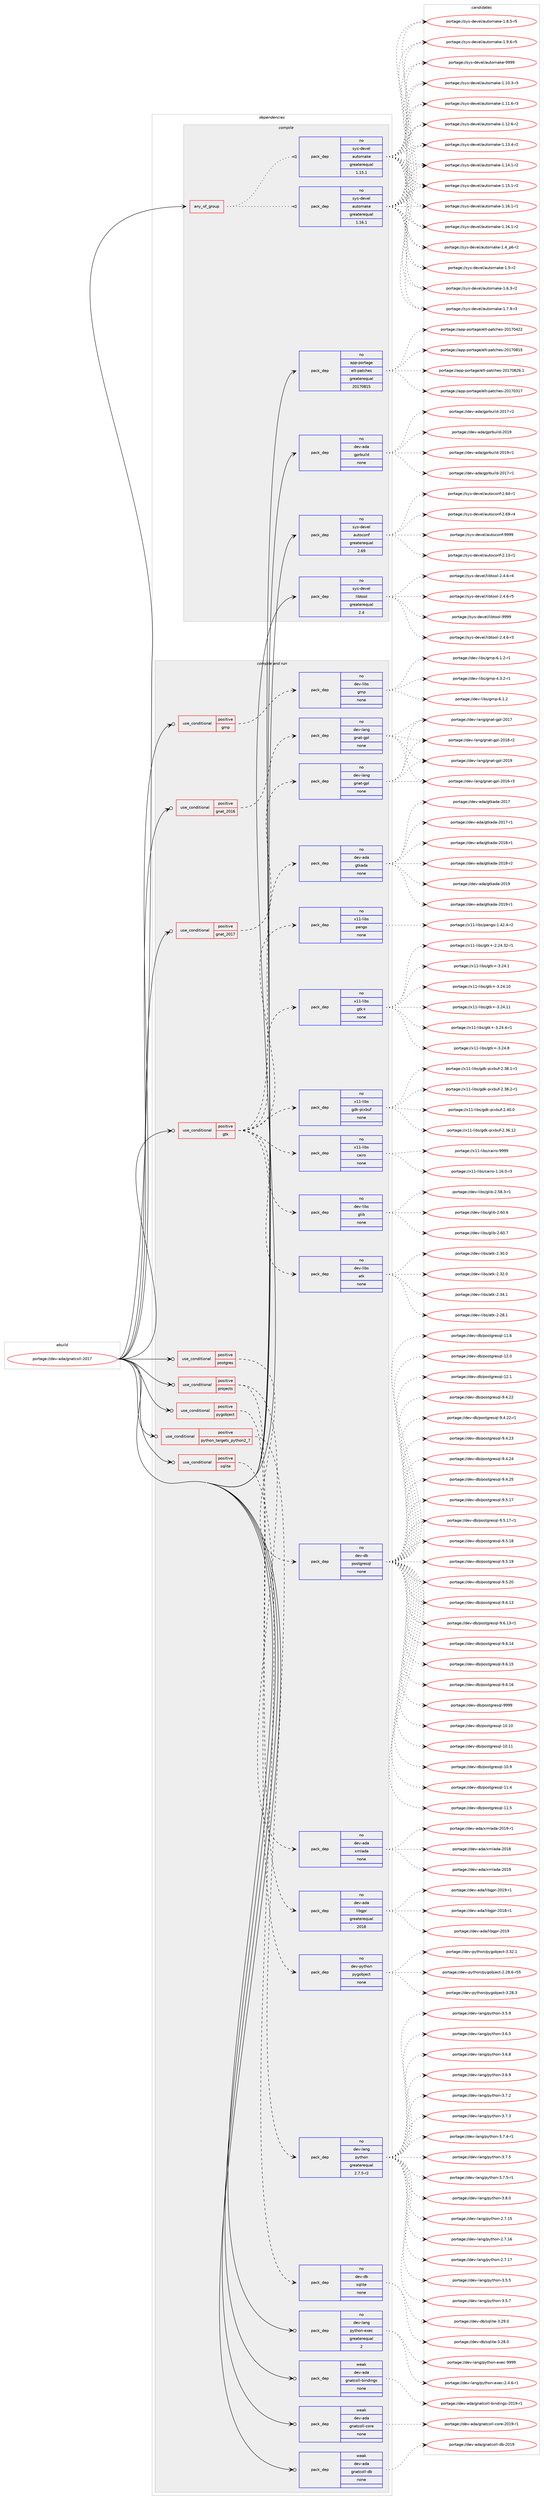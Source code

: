 digraph prolog {

# *************
# Graph options
# *************

newrank=true;
concentrate=true;
compound=true;
graph [rankdir=LR,fontname=Helvetica,fontsize=10,ranksep=1.5];#, ranksep=2.5, nodesep=0.2];
edge  [arrowhead=vee];
node  [fontname=Helvetica,fontsize=10];

# **********
# The ebuild
# **********

subgraph cluster_leftcol {
color=gray;
label=<<i>ebuild</i>>;
id [label="portage://dev-ada/gnatcoll-2017", color=red, width=4, href="../dev-ada/gnatcoll-2017.svg"];
}

# ****************
# The dependencies
# ****************

subgraph cluster_midcol {
color=gray;
label=<<i>dependencies</i>>;
subgraph cluster_compile {
fillcolor="#eeeeee";
style=filled;
label=<<i>compile</i>>;
subgraph any1087 {
dependency51846 [label=<<TABLE BORDER="0" CELLBORDER="1" CELLSPACING="0" CELLPADDING="4"><TR><TD CELLPADDING="10">any_of_group</TD></TR></TABLE>>, shape=none, color=red];subgraph pack38985 {
dependency51847 [label=<<TABLE BORDER="0" CELLBORDER="1" CELLSPACING="0" CELLPADDING="4" WIDTH="220"><TR><TD ROWSPAN="6" CELLPADDING="30">pack_dep</TD></TR><TR><TD WIDTH="110">no</TD></TR><TR><TD>sys-devel</TD></TR><TR><TD>automake</TD></TR><TR><TD>greaterequal</TD></TR><TR><TD>1.16.1</TD></TR></TABLE>>, shape=none, color=blue];
}
dependency51846:e -> dependency51847:w [weight=20,style="dotted",arrowhead="oinv"];
subgraph pack38986 {
dependency51848 [label=<<TABLE BORDER="0" CELLBORDER="1" CELLSPACING="0" CELLPADDING="4" WIDTH="220"><TR><TD ROWSPAN="6" CELLPADDING="30">pack_dep</TD></TR><TR><TD WIDTH="110">no</TD></TR><TR><TD>sys-devel</TD></TR><TR><TD>automake</TD></TR><TR><TD>greaterequal</TD></TR><TR><TD>1.15.1</TD></TR></TABLE>>, shape=none, color=blue];
}
dependency51846:e -> dependency51848:w [weight=20,style="dotted",arrowhead="oinv"];
}
id:e -> dependency51846:w [weight=20,style="solid",arrowhead="vee"];
subgraph pack38987 {
dependency51849 [label=<<TABLE BORDER="0" CELLBORDER="1" CELLSPACING="0" CELLPADDING="4" WIDTH="220"><TR><TD ROWSPAN="6" CELLPADDING="30">pack_dep</TD></TR><TR><TD WIDTH="110">no</TD></TR><TR><TD>app-portage</TD></TR><TR><TD>elt-patches</TD></TR><TR><TD>greaterequal</TD></TR><TR><TD>20170815</TD></TR></TABLE>>, shape=none, color=blue];
}
id:e -> dependency51849:w [weight=20,style="solid",arrowhead="vee"];
subgraph pack38988 {
dependency51850 [label=<<TABLE BORDER="0" CELLBORDER="1" CELLSPACING="0" CELLPADDING="4" WIDTH="220"><TR><TD ROWSPAN="6" CELLPADDING="30">pack_dep</TD></TR><TR><TD WIDTH="110">no</TD></TR><TR><TD>dev-ada</TD></TR><TR><TD>gprbuild</TD></TR><TR><TD>none</TD></TR><TR><TD></TD></TR></TABLE>>, shape=none, color=blue];
}
id:e -> dependency51850:w [weight=20,style="solid",arrowhead="vee"];
subgraph pack38989 {
dependency51851 [label=<<TABLE BORDER="0" CELLBORDER="1" CELLSPACING="0" CELLPADDING="4" WIDTH="220"><TR><TD ROWSPAN="6" CELLPADDING="30">pack_dep</TD></TR><TR><TD WIDTH="110">no</TD></TR><TR><TD>sys-devel</TD></TR><TR><TD>autoconf</TD></TR><TR><TD>greaterequal</TD></TR><TR><TD>2.69</TD></TR></TABLE>>, shape=none, color=blue];
}
id:e -> dependency51851:w [weight=20,style="solid",arrowhead="vee"];
subgraph pack38990 {
dependency51852 [label=<<TABLE BORDER="0" CELLBORDER="1" CELLSPACING="0" CELLPADDING="4" WIDTH="220"><TR><TD ROWSPAN="6" CELLPADDING="30">pack_dep</TD></TR><TR><TD WIDTH="110">no</TD></TR><TR><TD>sys-devel</TD></TR><TR><TD>libtool</TD></TR><TR><TD>greaterequal</TD></TR><TR><TD>2.4</TD></TR></TABLE>>, shape=none, color=blue];
}
id:e -> dependency51852:w [weight=20,style="solid",arrowhead="vee"];
}
subgraph cluster_compileandrun {
fillcolor="#eeeeee";
style=filled;
label=<<i>compile and run</i>>;
subgraph cond11744 {
dependency51853 [label=<<TABLE BORDER="0" CELLBORDER="1" CELLSPACING="0" CELLPADDING="4"><TR><TD ROWSPAN="3" CELLPADDING="10">use_conditional</TD></TR><TR><TD>positive</TD></TR><TR><TD>gmp</TD></TR></TABLE>>, shape=none, color=red];
subgraph pack38991 {
dependency51854 [label=<<TABLE BORDER="0" CELLBORDER="1" CELLSPACING="0" CELLPADDING="4" WIDTH="220"><TR><TD ROWSPAN="6" CELLPADDING="30">pack_dep</TD></TR><TR><TD WIDTH="110">no</TD></TR><TR><TD>dev-libs</TD></TR><TR><TD>gmp</TD></TR><TR><TD>none</TD></TR><TR><TD></TD></TR></TABLE>>, shape=none, color=blue];
}
dependency51853:e -> dependency51854:w [weight=20,style="dashed",arrowhead="vee"];
}
id:e -> dependency51853:w [weight=20,style="solid",arrowhead="odotvee"];
subgraph cond11745 {
dependency51855 [label=<<TABLE BORDER="0" CELLBORDER="1" CELLSPACING="0" CELLPADDING="4"><TR><TD ROWSPAN="3" CELLPADDING="10">use_conditional</TD></TR><TR><TD>positive</TD></TR><TR><TD>gnat_2016</TD></TR></TABLE>>, shape=none, color=red];
subgraph pack38992 {
dependency51856 [label=<<TABLE BORDER="0" CELLBORDER="1" CELLSPACING="0" CELLPADDING="4" WIDTH="220"><TR><TD ROWSPAN="6" CELLPADDING="30">pack_dep</TD></TR><TR><TD WIDTH="110">no</TD></TR><TR><TD>dev-lang</TD></TR><TR><TD>gnat-gpl</TD></TR><TR><TD>none</TD></TR><TR><TD></TD></TR></TABLE>>, shape=none, color=blue];
}
dependency51855:e -> dependency51856:w [weight=20,style="dashed",arrowhead="vee"];
}
id:e -> dependency51855:w [weight=20,style="solid",arrowhead="odotvee"];
subgraph cond11746 {
dependency51857 [label=<<TABLE BORDER="0" CELLBORDER="1" CELLSPACING="0" CELLPADDING="4"><TR><TD ROWSPAN="3" CELLPADDING="10">use_conditional</TD></TR><TR><TD>positive</TD></TR><TR><TD>gnat_2017</TD></TR></TABLE>>, shape=none, color=red];
subgraph pack38993 {
dependency51858 [label=<<TABLE BORDER="0" CELLBORDER="1" CELLSPACING="0" CELLPADDING="4" WIDTH="220"><TR><TD ROWSPAN="6" CELLPADDING="30">pack_dep</TD></TR><TR><TD WIDTH="110">no</TD></TR><TR><TD>dev-lang</TD></TR><TR><TD>gnat-gpl</TD></TR><TR><TD>none</TD></TR><TR><TD></TD></TR></TABLE>>, shape=none, color=blue];
}
dependency51857:e -> dependency51858:w [weight=20,style="dashed",arrowhead="vee"];
}
id:e -> dependency51857:w [weight=20,style="solid",arrowhead="odotvee"];
subgraph cond11747 {
dependency51859 [label=<<TABLE BORDER="0" CELLBORDER="1" CELLSPACING="0" CELLPADDING="4"><TR><TD ROWSPAN="3" CELLPADDING="10">use_conditional</TD></TR><TR><TD>positive</TD></TR><TR><TD>gtk</TD></TR></TABLE>>, shape=none, color=red];
subgraph pack38994 {
dependency51860 [label=<<TABLE BORDER="0" CELLBORDER="1" CELLSPACING="0" CELLPADDING="4" WIDTH="220"><TR><TD ROWSPAN="6" CELLPADDING="30">pack_dep</TD></TR><TR><TD WIDTH="110">no</TD></TR><TR><TD>dev-ada</TD></TR><TR><TD>gtkada</TD></TR><TR><TD>none</TD></TR><TR><TD></TD></TR></TABLE>>, shape=none, color=blue];
}
dependency51859:e -> dependency51860:w [weight=20,style="dashed",arrowhead="vee"];
subgraph pack38995 {
dependency51861 [label=<<TABLE BORDER="0" CELLBORDER="1" CELLSPACING="0" CELLPADDING="4" WIDTH="220"><TR><TD ROWSPAN="6" CELLPADDING="30">pack_dep</TD></TR><TR><TD WIDTH="110">no</TD></TR><TR><TD>dev-libs</TD></TR><TR><TD>atk</TD></TR><TR><TD>none</TD></TR><TR><TD></TD></TR></TABLE>>, shape=none, color=blue];
}
dependency51859:e -> dependency51861:w [weight=20,style="dashed",arrowhead="vee"];
subgraph pack38996 {
dependency51862 [label=<<TABLE BORDER="0" CELLBORDER="1" CELLSPACING="0" CELLPADDING="4" WIDTH="220"><TR><TD ROWSPAN="6" CELLPADDING="30">pack_dep</TD></TR><TR><TD WIDTH="110">no</TD></TR><TR><TD>dev-libs</TD></TR><TR><TD>glib</TD></TR><TR><TD>none</TD></TR><TR><TD></TD></TR></TABLE>>, shape=none, color=blue];
}
dependency51859:e -> dependency51862:w [weight=20,style="dashed",arrowhead="vee"];
subgraph pack38997 {
dependency51863 [label=<<TABLE BORDER="0" CELLBORDER="1" CELLSPACING="0" CELLPADDING="4" WIDTH="220"><TR><TD ROWSPAN="6" CELLPADDING="30">pack_dep</TD></TR><TR><TD WIDTH="110">no</TD></TR><TR><TD>x11-libs</TD></TR><TR><TD>cairo</TD></TR><TR><TD>none</TD></TR><TR><TD></TD></TR></TABLE>>, shape=none, color=blue];
}
dependency51859:e -> dependency51863:w [weight=20,style="dashed",arrowhead="vee"];
subgraph pack38998 {
dependency51864 [label=<<TABLE BORDER="0" CELLBORDER="1" CELLSPACING="0" CELLPADDING="4" WIDTH="220"><TR><TD ROWSPAN="6" CELLPADDING="30">pack_dep</TD></TR><TR><TD WIDTH="110">no</TD></TR><TR><TD>x11-libs</TD></TR><TR><TD>gdk-pixbuf</TD></TR><TR><TD>none</TD></TR><TR><TD></TD></TR></TABLE>>, shape=none, color=blue];
}
dependency51859:e -> dependency51864:w [weight=20,style="dashed",arrowhead="vee"];
subgraph pack38999 {
dependency51865 [label=<<TABLE BORDER="0" CELLBORDER="1" CELLSPACING="0" CELLPADDING="4" WIDTH="220"><TR><TD ROWSPAN="6" CELLPADDING="30">pack_dep</TD></TR><TR><TD WIDTH="110">no</TD></TR><TR><TD>x11-libs</TD></TR><TR><TD>gtk+</TD></TR><TR><TD>none</TD></TR><TR><TD></TD></TR></TABLE>>, shape=none, color=blue];
}
dependency51859:e -> dependency51865:w [weight=20,style="dashed",arrowhead="vee"];
subgraph pack39000 {
dependency51866 [label=<<TABLE BORDER="0" CELLBORDER="1" CELLSPACING="0" CELLPADDING="4" WIDTH="220"><TR><TD ROWSPAN="6" CELLPADDING="30">pack_dep</TD></TR><TR><TD WIDTH="110">no</TD></TR><TR><TD>x11-libs</TD></TR><TR><TD>pango</TD></TR><TR><TD>none</TD></TR><TR><TD></TD></TR></TABLE>>, shape=none, color=blue];
}
dependency51859:e -> dependency51866:w [weight=20,style="dashed",arrowhead="vee"];
}
id:e -> dependency51859:w [weight=20,style="solid",arrowhead="odotvee"];
subgraph cond11748 {
dependency51867 [label=<<TABLE BORDER="0" CELLBORDER="1" CELLSPACING="0" CELLPADDING="4"><TR><TD ROWSPAN="3" CELLPADDING="10">use_conditional</TD></TR><TR><TD>positive</TD></TR><TR><TD>postgres</TD></TR></TABLE>>, shape=none, color=red];
subgraph pack39001 {
dependency51868 [label=<<TABLE BORDER="0" CELLBORDER="1" CELLSPACING="0" CELLPADDING="4" WIDTH="220"><TR><TD ROWSPAN="6" CELLPADDING="30">pack_dep</TD></TR><TR><TD WIDTH="110">no</TD></TR><TR><TD>dev-db</TD></TR><TR><TD>postgresql</TD></TR><TR><TD>none</TD></TR><TR><TD></TD></TR></TABLE>>, shape=none, color=blue];
}
dependency51867:e -> dependency51868:w [weight=20,style="dashed",arrowhead="vee"];
}
id:e -> dependency51867:w [weight=20,style="solid",arrowhead="odotvee"];
subgraph cond11749 {
dependency51869 [label=<<TABLE BORDER="0" CELLBORDER="1" CELLSPACING="0" CELLPADDING="4"><TR><TD ROWSPAN="3" CELLPADDING="10">use_conditional</TD></TR><TR><TD>positive</TD></TR><TR><TD>projects</TD></TR></TABLE>>, shape=none, color=red];
subgraph pack39002 {
dependency51870 [label=<<TABLE BORDER="0" CELLBORDER="1" CELLSPACING="0" CELLPADDING="4" WIDTH="220"><TR><TD ROWSPAN="6" CELLPADDING="30">pack_dep</TD></TR><TR><TD WIDTH="110">no</TD></TR><TR><TD>dev-ada</TD></TR><TR><TD>libgpr</TD></TR><TR><TD>greaterequal</TD></TR><TR><TD>2018</TD></TR></TABLE>>, shape=none, color=blue];
}
dependency51869:e -> dependency51870:w [weight=20,style="dashed",arrowhead="vee"];
subgraph pack39003 {
dependency51871 [label=<<TABLE BORDER="0" CELLBORDER="1" CELLSPACING="0" CELLPADDING="4" WIDTH="220"><TR><TD ROWSPAN="6" CELLPADDING="30">pack_dep</TD></TR><TR><TD WIDTH="110">no</TD></TR><TR><TD>dev-ada</TD></TR><TR><TD>xmlada</TD></TR><TR><TD>none</TD></TR><TR><TD></TD></TR></TABLE>>, shape=none, color=blue];
}
dependency51869:e -> dependency51871:w [weight=20,style="dashed",arrowhead="vee"];
}
id:e -> dependency51869:w [weight=20,style="solid",arrowhead="odotvee"];
subgraph cond11750 {
dependency51872 [label=<<TABLE BORDER="0" CELLBORDER="1" CELLSPACING="0" CELLPADDING="4"><TR><TD ROWSPAN="3" CELLPADDING="10">use_conditional</TD></TR><TR><TD>positive</TD></TR><TR><TD>pygobject</TD></TR></TABLE>>, shape=none, color=red];
subgraph pack39004 {
dependency51873 [label=<<TABLE BORDER="0" CELLBORDER="1" CELLSPACING="0" CELLPADDING="4" WIDTH="220"><TR><TD ROWSPAN="6" CELLPADDING="30">pack_dep</TD></TR><TR><TD WIDTH="110">no</TD></TR><TR><TD>dev-python</TD></TR><TR><TD>pygobject</TD></TR><TR><TD>none</TD></TR><TR><TD></TD></TR></TABLE>>, shape=none, color=blue];
}
dependency51872:e -> dependency51873:w [weight=20,style="dashed",arrowhead="vee"];
}
id:e -> dependency51872:w [weight=20,style="solid",arrowhead="odotvee"];
subgraph cond11751 {
dependency51874 [label=<<TABLE BORDER="0" CELLBORDER="1" CELLSPACING="0" CELLPADDING="4"><TR><TD ROWSPAN="3" CELLPADDING="10">use_conditional</TD></TR><TR><TD>positive</TD></TR><TR><TD>python_targets_python2_7</TD></TR></TABLE>>, shape=none, color=red];
subgraph pack39005 {
dependency51875 [label=<<TABLE BORDER="0" CELLBORDER="1" CELLSPACING="0" CELLPADDING="4" WIDTH="220"><TR><TD ROWSPAN="6" CELLPADDING="30">pack_dep</TD></TR><TR><TD WIDTH="110">no</TD></TR><TR><TD>dev-lang</TD></TR><TR><TD>python</TD></TR><TR><TD>greaterequal</TD></TR><TR><TD>2.7.5-r2</TD></TR></TABLE>>, shape=none, color=blue];
}
dependency51874:e -> dependency51875:w [weight=20,style="dashed",arrowhead="vee"];
}
id:e -> dependency51874:w [weight=20,style="solid",arrowhead="odotvee"];
subgraph cond11752 {
dependency51876 [label=<<TABLE BORDER="0" CELLBORDER="1" CELLSPACING="0" CELLPADDING="4"><TR><TD ROWSPAN="3" CELLPADDING="10">use_conditional</TD></TR><TR><TD>positive</TD></TR><TR><TD>sqlite</TD></TR></TABLE>>, shape=none, color=red];
subgraph pack39006 {
dependency51877 [label=<<TABLE BORDER="0" CELLBORDER="1" CELLSPACING="0" CELLPADDING="4" WIDTH="220"><TR><TD ROWSPAN="6" CELLPADDING="30">pack_dep</TD></TR><TR><TD WIDTH="110">no</TD></TR><TR><TD>dev-db</TD></TR><TR><TD>sqlite</TD></TR><TR><TD>none</TD></TR><TR><TD></TD></TR></TABLE>>, shape=none, color=blue];
}
dependency51876:e -> dependency51877:w [weight=20,style="dashed",arrowhead="vee"];
}
id:e -> dependency51876:w [weight=20,style="solid",arrowhead="odotvee"];
subgraph pack39007 {
dependency51878 [label=<<TABLE BORDER="0" CELLBORDER="1" CELLSPACING="0" CELLPADDING="4" WIDTH="220"><TR><TD ROWSPAN="6" CELLPADDING="30">pack_dep</TD></TR><TR><TD WIDTH="110">no</TD></TR><TR><TD>dev-lang</TD></TR><TR><TD>python-exec</TD></TR><TR><TD>greaterequal</TD></TR><TR><TD>2</TD></TR></TABLE>>, shape=none, color=blue];
}
id:e -> dependency51878:w [weight=20,style="solid",arrowhead="odotvee"];
subgraph pack39008 {
dependency51879 [label=<<TABLE BORDER="0" CELLBORDER="1" CELLSPACING="0" CELLPADDING="4" WIDTH="220"><TR><TD ROWSPAN="6" CELLPADDING="30">pack_dep</TD></TR><TR><TD WIDTH="110">weak</TD></TR><TR><TD>dev-ada</TD></TR><TR><TD>gnatcoll-bindings</TD></TR><TR><TD>none</TD></TR><TR><TD></TD></TR></TABLE>>, shape=none, color=blue];
}
id:e -> dependency51879:w [weight=20,style="solid",arrowhead="odotvee"];
subgraph pack39009 {
dependency51880 [label=<<TABLE BORDER="0" CELLBORDER="1" CELLSPACING="0" CELLPADDING="4" WIDTH="220"><TR><TD ROWSPAN="6" CELLPADDING="30">pack_dep</TD></TR><TR><TD WIDTH="110">weak</TD></TR><TR><TD>dev-ada</TD></TR><TR><TD>gnatcoll-core</TD></TR><TR><TD>none</TD></TR><TR><TD></TD></TR></TABLE>>, shape=none, color=blue];
}
id:e -> dependency51880:w [weight=20,style="solid",arrowhead="odotvee"];
subgraph pack39010 {
dependency51881 [label=<<TABLE BORDER="0" CELLBORDER="1" CELLSPACING="0" CELLPADDING="4" WIDTH="220"><TR><TD ROWSPAN="6" CELLPADDING="30">pack_dep</TD></TR><TR><TD WIDTH="110">weak</TD></TR><TR><TD>dev-ada</TD></TR><TR><TD>gnatcoll-db</TD></TR><TR><TD>none</TD></TR><TR><TD></TD></TR></TABLE>>, shape=none, color=blue];
}
id:e -> dependency51881:w [weight=20,style="solid",arrowhead="odotvee"];
}
subgraph cluster_run {
fillcolor="#eeeeee";
style=filled;
label=<<i>run</i>>;
}
}

# **************
# The candidates
# **************

subgraph cluster_choices {
rank=same;
color=gray;
label=<<i>candidates</i>>;

subgraph choice38985 {
color=black;
nodesep=1;
choiceportage11512111545100101118101108479711711611110997107101454946494846514511451 [label="portage://sys-devel/automake-1.10.3-r3", color=red, width=4,href="../sys-devel/automake-1.10.3-r3.svg"];
choiceportage11512111545100101118101108479711711611110997107101454946494946544511451 [label="portage://sys-devel/automake-1.11.6-r3", color=red, width=4,href="../sys-devel/automake-1.11.6-r3.svg"];
choiceportage11512111545100101118101108479711711611110997107101454946495046544511450 [label="portage://sys-devel/automake-1.12.6-r2", color=red, width=4,href="../sys-devel/automake-1.12.6-r2.svg"];
choiceportage11512111545100101118101108479711711611110997107101454946495146524511450 [label="portage://sys-devel/automake-1.13.4-r2", color=red, width=4,href="../sys-devel/automake-1.13.4-r2.svg"];
choiceportage11512111545100101118101108479711711611110997107101454946495246494511450 [label="portage://sys-devel/automake-1.14.1-r2", color=red, width=4,href="../sys-devel/automake-1.14.1-r2.svg"];
choiceportage11512111545100101118101108479711711611110997107101454946495346494511450 [label="portage://sys-devel/automake-1.15.1-r2", color=red, width=4,href="../sys-devel/automake-1.15.1-r2.svg"];
choiceportage11512111545100101118101108479711711611110997107101454946495446494511449 [label="portage://sys-devel/automake-1.16.1-r1", color=red, width=4,href="../sys-devel/automake-1.16.1-r1.svg"];
choiceportage11512111545100101118101108479711711611110997107101454946495446494511450 [label="portage://sys-devel/automake-1.16.1-r2", color=red, width=4,href="../sys-devel/automake-1.16.1-r2.svg"];
choiceportage115121115451001011181011084797117116111109971071014549465295112544511450 [label="portage://sys-devel/automake-1.4_p6-r2", color=red, width=4,href="../sys-devel/automake-1.4_p6-r2.svg"];
choiceportage11512111545100101118101108479711711611110997107101454946534511450 [label="portage://sys-devel/automake-1.5-r2", color=red, width=4,href="../sys-devel/automake-1.5-r2.svg"];
choiceportage115121115451001011181011084797117116111109971071014549465446514511450 [label="portage://sys-devel/automake-1.6.3-r2", color=red, width=4,href="../sys-devel/automake-1.6.3-r2.svg"];
choiceportage115121115451001011181011084797117116111109971071014549465546574511451 [label="portage://sys-devel/automake-1.7.9-r3", color=red, width=4,href="../sys-devel/automake-1.7.9-r3.svg"];
choiceportage115121115451001011181011084797117116111109971071014549465646534511453 [label="portage://sys-devel/automake-1.8.5-r5", color=red, width=4,href="../sys-devel/automake-1.8.5-r5.svg"];
choiceportage115121115451001011181011084797117116111109971071014549465746544511453 [label="portage://sys-devel/automake-1.9.6-r5", color=red, width=4,href="../sys-devel/automake-1.9.6-r5.svg"];
choiceportage115121115451001011181011084797117116111109971071014557575757 [label="portage://sys-devel/automake-9999", color=red, width=4,href="../sys-devel/automake-9999.svg"];
dependency51847:e -> choiceportage11512111545100101118101108479711711611110997107101454946494846514511451:w [style=dotted,weight="100"];
dependency51847:e -> choiceportage11512111545100101118101108479711711611110997107101454946494946544511451:w [style=dotted,weight="100"];
dependency51847:e -> choiceportage11512111545100101118101108479711711611110997107101454946495046544511450:w [style=dotted,weight="100"];
dependency51847:e -> choiceportage11512111545100101118101108479711711611110997107101454946495146524511450:w [style=dotted,weight="100"];
dependency51847:e -> choiceportage11512111545100101118101108479711711611110997107101454946495246494511450:w [style=dotted,weight="100"];
dependency51847:e -> choiceportage11512111545100101118101108479711711611110997107101454946495346494511450:w [style=dotted,weight="100"];
dependency51847:e -> choiceportage11512111545100101118101108479711711611110997107101454946495446494511449:w [style=dotted,weight="100"];
dependency51847:e -> choiceportage11512111545100101118101108479711711611110997107101454946495446494511450:w [style=dotted,weight="100"];
dependency51847:e -> choiceportage115121115451001011181011084797117116111109971071014549465295112544511450:w [style=dotted,weight="100"];
dependency51847:e -> choiceportage11512111545100101118101108479711711611110997107101454946534511450:w [style=dotted,weight="100"];
dependency51847:e -> choiceportage115121115451001011181011084797117116111109971071014549465446514511450:w [style=dotted,weight="100"];
dependency51847:e -> choiceportage115121115451001011181011084797117116111109971071014549465546574511451:w [style=dotted,weight="100"];
dependency51847:e -> choiceportage115121115451001011181011084797117116111109971071014549465646534511453:w [style=dotted,weight="100"];
dependency51847:e -> choiceportage115121115451001011181011084797117116111109971071014549465746544511453:w [style=dotted,weight="100"];
dependency51847:e -> choiceportage115121115451001011181011084797117116111109971071014557575757:w [style=dotted,weight="100"];
}
subgraph choice38986 {
color=black;
nodesep=1;
choiceportage11512111545100101118101108479711711611110997107101454946494846514511451 [label="portage://sys-devel/automake-1.10.3-r3", color=red, width=4,href="../sys-devel/automake-1.10.3-r3.svg"];
choiceportage11512111545100101118101108479711711611110997107101454946494946544511451 [label="portage://sys-devel/automake-1.11.6-r3", color=red, width=4,href="../sys-devel/automake-1.11.6-r3.svg"];
choiceportage11512111545100101118101108479711711611110997107101454946495046544511450 [label="portage://sys-devel/automake-1.12.6-r2", color=red, width=4,href="../sys-devel/automake-1.12.6-r2.svg"];
choiceportage11512111545100101118101108479711711611110997107101454946495146524511450 [label="portage://sys-devel/automake-1.13.4-r2", color=red, width=4,href="../sys-devel/automake-1.13.4-r2.svg"];
choiceportage11512111545100101118101108479711711611110997107101454946495246494511450 [label="portage://sys-devel/automake-1.14.1-r2", color=red, width=4,href="../sys-devel/automake-1.14.1-r2.svg"];
choiceportage11512111545100101118101108479711711611110997107101454946495346494511450 [label="portage://sys-devel/automake-1.15.1-r2", color=red, width=4,href="../sys-devel/automake-1.15.1-r2.svg"];
choiceportage11512111545100101118101108479711711611110997107101454946495446494511449 [label="portage://sys-devel/automake-1.16.1-r1", color=red, width=4,href="../sys-devel/automake-1.16.1-r1.svg"];
choiceportage11512111545100101118101108479711711611110997107101454946495446494511450 [label="portage://sys-devel/automake-1.16.1-r2", color=red, width=4,href="../sys-devel/automake-1.16.1-r2.svg"];
choiceportage115121115451001011181011084797117116111109971071014549465295112544511450 [label="portage://sys-devel/automake-1.4_p6-r2", color=red, width=4,href="../sys-devel/automake-1.4_p6-r2.svg"];
choiceportage11512111545100101118101108479711711611110997107101454946534511450 [label="portage://sys-devel/automake-1.5-r2", color=red, width=4,href="../sys-devel/automake-1.5-r2.svg"];
choiceportage115121115451001011181011084797117116111109971071014549465446514511450 [label="portage://sys-devel/automake-1.6.3-r2", color=red, width=4,href="../sys-devel/automake-1.6.3-r2.svg"];
choiceportage115121115451001011181011084797117116111109971071014549465546574511451 [label="portage://sys-devel/automake-1.7.9-r3", color=red, width=4,href="../sys-devel/automake-1.7.9-r3.svg"];
choiceportage115121115451001011181011084797117116111109971071014549465646534511453 [label="portage://sys-devel/automake-1.8.5-r5", color=red, width=4,href="../sys-devel/automake-1.8.5-r5.svg"];
choiceportage115121115451001011181011084797117116111109971071014549465746544511453 [label="portage://sys-devel/automake-1.9.6-r5", color=red, width=4,href="../sys-devel/automake-1.9.6-r5.svg"];
choiceportage115121115451001011181011084797117116111109971071014557575757 [label="portage://sys-devel/automake-9999", color=red, width=4,href="../sys-devel/automake-9999.svg"];
dependency51848:e -> choiceportage11512111545100101118101108479711711611110997107101454946494846514511451:w [style=dotted,weight="100"];
dependency51848:e -> choiceportage11512111545100101118101108479711711611110997107101454946494946544511451:w [style=dotted,weight="100"];
dependency51848:e -> choiceportage11512111545100101118101108479711711611110997107101454946495046544511450:w [style=dotted,weight="100"];
dependency51848:e -> choiceportage11512111545100101118101108479711711611110997107101454946495146524511450:w [style=dotted,weight="100"];
dependency51848:e -> choiceportage11512111545100101118101108479711711611110997107101454946495246494511450:w [style=dotted,weight="100"];
dependency51848:e -> choiceportage11512111545100101118101108479711711611110997107101454946495346494511450:w [style=dotted,weight="100"];
dependency51848:e -> choiceportage11512111545100101118101108479711711611110997107101454946495446494511449:w [style=dotted,weight="100"];
dependency51848:e -> choiceportage11512111545100101118101108479711711611110997107101454946495446494511450:w [style=dotted,weight="100"];
dependency51848:e -> choiceportage115121115451001011181011084797117116111109971071014549465295112544511450:w [style=dotted,weight="100"];
dependency51848:e -> choiceportage11512111545100101118101108479711711611110997107101454946534511450:w [style=dotted,weight="100"];
dependency51848:e -> choiceportage115121115451001011181011084797117116111109971071014549465446514511450:w [style=dotted,weight="100"];
dependency51848:e -> choiceportage115121115451001011181011084797117116111109971071014549465546574511451:w [style=dotted,weight="100"];
dependency51848:e -> choiceportage115121115451001011181011084797117116111109971071014549465646534511453:w [style=dotted,weight="100"];
dependency51848:e -> choiceportage115121115451001011181011084797117116111109971071014549465746544511453:w [style=dotted,weight="100"];
dependency51848:e -> choiceportage115121115451001011181011084797117116111109971071014557575757:w [style=dotted,weight="100"];
}
subgraph choice38987 {
color=black;
nodesep=1;
choiceportage97112112451121111141169710310147101108116451129711699104101115455048495548514955 [label="portage://app-portage/elt-patches-20170317", color=red, width=4,href="../app-portage/elt-patches-20170317.svg"];
choiceportage97112112451121111141169710310147101108116451129711699104101115455048495548525050 [label="portage://app-portage/elt-patches-20170422", color=red, width=4,href="../app-portage/elt-patches-20170422.svg"];
choiceportage97112112451121111141169710310147101108116451129711699104101115455048495548564953 [label="portage://app-portage/elt-patches-20170815", color=red, width=4,href="../app-portage/elt-patches-20170815.svg"];
choiceportage971121124511211111411697103101471011081164511297116991041011154550484955485650544649 [label="portage://app-portage/elt-patches-20170826.1", color=red, width=4,href="../app-portage/elt-patches-20170826.1.svg"];
dependency51849:e -> choiceportage97112112451121111141169710310147101108116451129711699104101115455048495548514955:w [style=dotted,weight="100"];
dependency51849:e -> choiceportage97112112451121111141169710310147101108116451129711699104101115455048495548525050:w [style=dotted,weight="100"];
dependency51849:e -> choiceportage97112112451121111141169710310147101108116451129711699104101115455048495548564953:w [style=dotted,weight="100"];
dependency51849:e -> choiceportage971121124511211111411697103101471011081164511297116991041011154550484955485650544649:w [style=dotted,weight="100"];
}
subgraph choice38988 {
color=black;
nodesep=1;
choiceportage100101118459710097471031121149811710510810045504849554511449 [label="portage://dev-ada/gprbuild-2017-r1", color=red, width=4,href="../dev-ada/gprbuild-2017-r1.svg"];
choiceportage100101118459710097471031121149811710510810045504849554511450 [label="portage://dev-ada/gprbuild-2017-r2", color=red, width=4,href="../dev-ada/gprbuild-2017-r2.svg"];
choiceportage10010111845971009747103112114981171051081004550484957 [label="portage://dev-ada/gprbuild-2019", color=red, width=4,href="../dev-ada/gprbuild-2019.svg"];
choiceportage100101118459710097471031121149811710510810045504849574511449 [label="portage://dev-ada/gprbuild-2019-r1", color=red, width=4,href="../dev-ada/gprbuild-2019-r1.svg"];
dependency51850:e -> choiceportage100101118459710097471031121149811710510810045504849554511449:w [style=dotted,weight="100"];
dependency51850:e -> choiceportage100101118459710097471031121149811710510810045504849554511450:w [style=dotted,weight="100"];
dependency51850:e -> choiceportage10010111845971009747103112114981171051081004550484957:w [style=dotted,weight="100"];
dependency51850:e -> choiceportage100101118459710097471031121149811710510810045504849574511449:w [style=dotted,weight="100"];
}
subgraph choice38989 {
color=black;
nodesep=1;
choiceportage1151211154510010111810110847971171161119911111010245504649514511449 [label="portage://sys-devel/autoconf-2.13-r1", color=red, width=4,href="../sys-devel/autoconf-2.13-r1.svg"];
choiceportage1151211154510010111810110847971171161119911111010245504654524511449 [label="portage://sys-devel/autoconf-2.64-r1", color=red, width=4,href="../sys-devel/autoconf-2.64-r1.svg"];
choiceportage1151211154510010111810110847971171161119911111010245504654574511452 [label="portage://sys-devel/autoconf-2.69-r4", color=red, width=4,href="../sys-devel/autoconf-2.69-r4.svg"];
choiceportage115121115451001011181011084797117116111991111101024557575757 [label="portage://sys-devel/autoconf-9999", color=red, width=4,href="../sys-devel/autoconf-9999.svg"];
dependency51851:e -> choiceportage1151211154510010111810110847971171161119911111010245504649514511449:w [style=dotted,weight="100"];
dependency51851:e -> choiceportage1151211154510010111810110847971171161119911111010245504654524511449:w [style=dotted,weight="100"];
dependency51851:e -> choiceportage1151211154510010111810110847971171161119911111010245504654574511452:w [style=dotted,weight="100"];
dependency51851:e -> choiceportage115121115451001011181011084797117116111991111101024557575757:w [style=dotted,weight="100"];
}
subgraph choice38990 {
color=black;
nodesep=1;
choiceportage1151211154510010111810110847108105981161111111084550465246544511451 [label="portage://sys-devel/libtool-2.4.6-r3", color=red, width=4,href="../sys-devel/libtool-2.4.6-r3.svg"];
choiceportage1151211154510010111810110847108105981161111111084550465246544511452 [label="portage://sys-devel/libtool-2.4.6-r4", color=red, width=4,href="../sys-devel/libtool-2.4.6-r4.svg"];
choiceportage1151211154510010111810110847108105981161111111084550465246544511453 [label="portage://sys-devel/libtool-2.4.6-r5", color=red, width=4,href="../sys-devel/libtool-2.4.6-r5.svg"];
choiceportage1151211154510010111810110847108105981161111111084557575757 [label="portage://sys-devel/libtool-9999", color=red, width=4,href="../sys-devel/libtool-9999.svg"];
dependency51852:e -> choiceportage1151211154510010111810110847108105981161111111084550465246544511451:w [style=dotted,weight="100"];
dependency51852:e -> choiceportage1151211154510010111810110847108105981161111111084550465246544511452:w [style=dotted,weight="100"];
dependency51852:e -> choiceportage1151211154510010111810110847108105981161111111084550465246544511453:w [style=dotted,weight="100"];
dependency51852:e -> choiceportage1151211154510010111810110847108105981161111111084557575757:w [style=dotted,weight="100"];
}
subgraph choice38991 {
color=black;
nodesep=1;
choiceportage1001011184510810598115471031091124552465146504511449 [label="portage://dev-libs/gmp-4.3.2-r1", color=red, width=4,href="../dev-libs/gmp-4.3.2-r1.svg"];
choiceportage100101118451081059811547103109112455446494650 [label="portage://dev-libs/gmp-6.1.2", color=red, width=4,href="../dev-libs/gmp-6.1.2.svg"];
choiceportage1001011184510810598115471031091124554464946504511449 [label="portage://dev-libs/gmp-6.1.2-r1", color=red, width=4,href="../dev-libs/gmp-6.1.2-r1.svg"];
dependency51854:e -> choiceportage1001011184510810598115471031091124552465146504511449:w [style=dotted,weight="100"];
dependency51854:e -> choiceportage100101118451081059811547103109112455446494650:w [style=dotted,weight="100"];
dependency51854:e -> choiceportage1001011184510810598115471031091124554464946504511449:w [style=dotted,weight="100"];
}
subgraph choice38992 {
color=black;
nodesep=1;
choiceportage100101118451089711010347103110971164510311210845504849544511451 [label="portage://dev-lang/gnat-gpl-2016-r3", color=red, width=4,href="../dev-lang/gnat-gpl-2016-r3.svg"];
choiceportage10010111845108971101034710311097116451031121084550484955 [label="portage://dev-lang/gnat-gpl-2017", color=red, width=4,href="../dev-lang/gnat-gpl-2017.svg"];
choiceportage100101118451089711010347103110971164510311210845504849564511450 [label="portage://dev-lang/gnat-gpl-2018-r2", color=red, width=4,href="../dev-lang/gnat-gpl-2018-r2.svg"];
choiceportage10010111845108971101034710311097116451031121084550484957 [label="portage://dev-lang/gnat-gpl-2019", color=red, width=4,href="../dev-lang/gnat-gpl-2019.svg"];
dependency51856:e -> choiceportage100101118451089711010347103110971164510311210845504849544511451:w [style=dotted,weight="100"];
dependency51856:e -> choiceportage10010111845108971101034710311097116451031121084550484955:w [style=dotted,weight="100"];
dependency51856:e -> choiceportage100101118451089711010347103110971164510311210845504849564511450:w [style=dotted,weight="100"];
dependency51856:e -> choiceportage10010111845108971101034710311097116451031121084550484957:w [style=dotted,weight="100"];
}
subgraph choice38993 {
color=black;
nodesep=1;
choiceportage100101118451089711010347103110971164510311210845504849544511451 [label="portage://dev-lang/gnat-gpl-2016-r3", color=red, width=4,href="../dev-lang/gnat-gpl-2016-r3.svg"];
choiceportage10010111845108971101034710311097116451031121084550484955 [label="portage://dev-lang/gnat-gpl-2017", color=red, width=4,href="../dev-lang/gnat-gpl-2017.svg"];
choiceportage100101118451089711010347103110971164510311210845504849564511450 [label="portage://dev-lang/gnat-gpl-2018-r2", color=red, width=4,href="../dev-lang/gnat-gpl-2018-r2.svg"];
choiceportage10010111845108971101034710311097116451031121084550484957 [label="portage://dev-lang/gnat-gpl-2019", color=red, width=4,href="../dev-lang/gnat-gpl-2019.svg"];
dependency51858:e -> choiceportage100101118451089711010347103110971164510311210845504849544511451:w [style=dotted,weight="100"];
dependency51858:e -> choiceportage10010111845108971101034710311097116451031121084550484955:w [style=dotted,weight="100"];
dependency51858:e -> choiceportage100101118451089711010347103110971164510311210845504849564511450:w [style=dotted,weight="100"];
dependency51858:e -> choiceportage10010111845108971101034710311097116451031121084550484957:w [style=dotted,weight="100"];
}
subgraph choice38994 {
color=black;
nodesep=1;
choiceportage1001011184597100974710311610797100974550484955 [label="portage://dev-ada/gtkada-2017", color=red, width=4,href="../dev-ada/gtkada-2017.svg"];
choiceportage10010111845971009747103116107971009745504849554511449 [label="portage://dev-ada/gtkada-2017-r1", color=red, width=4,href="../dev-ada/gtkada-2017-r1.svg"];
choiceportage10010111845971009747103116107971009745504849564511449 [label="portage://dev-ada/gtkada-2018-r1", color=red, width=4,href="../dev-ada/gtkada-2018-r1.svg"];
choiceportage10010111845971009747103116107971009745504849564511450 [label="portage://dev-ada/gtkada-2018-r2", color=red, width=4,href="../dev-ada/gtkada-2018-r2.svg"];
choiceportage1001011184597100974710311610797100974550484957 [label="portage://dev-ada/gtkada-2019", color=red, width=4,href="../dev-ada/gtkada-2019.svg"];
choiceportage10010111845971009747103116107971009745504849574511449 [label="portage://dev-ada/gtkada-2019-r1", color=red, width=4,href="../dev-ada/gtkada-2019-r1.svg"];
dependency51860:e -> choiceportage1001011184597100974710311610797100974550484955:w [style=dotted,weight="100"];
dependency51860:e -> choiceportage10010111845971009747103116107971009745504849554511449:w [style=dotted,weight="100"];
dependency51860:e -> choiceportage10010111845971009747103116107971009745504849564511449:w [style=dotted,weight="100"];
dependency51860:e -> choiceportage10010111845971009747103116107971009745504849564511450:w [style=dotted,weight="100"];
dependency51860:e -> choiceportage1001011184597100974710311610797100974550484957:w [style=dotted,weight="100"];
dependency51860:e -> choiceportage10010111845971009747103116107971009745504849574511449:w [style=dotted,weight="100"];
}
subgraph choice38995 {
color=black;
nodesep=1;
choiceportage1001011184510810598115479711610745504650564649 [label="portage://dev-libs/atk-2.28.1", color=red, width=4,href="../dev-libs/atk-2.28.1.svg"];
choiceportage1001011184510810598115479711610745504651484648 [label="portage://dev-libs/atk-2.30.0", color=red, width=4,href="../dev-libs/atk-2.30.0.svg"];
choiceportage1001011184510810598115479711610745504651504648 [label="portage://dev-libs/atk-2.32.0", color=red, width=4,href="../dev-libs/atk-2.32.0.svg"];
choiceportage1001011184510810598115479711610745504651524649 [label="portage://dev-libs/atk-2.34.1", color=red, width=4,href="../dev-libs/atk-2.34.1.svg"];
dependency51861:e -> choiceportage1001011184510810598115479711610745504650564649:w [style=dotted,weight="100"];
dependency51861:e -> choiceportage1001011184510810598115479711610745504651484648:w [style=dotted,weight="100"];
dependency51861:e -> choiceportage1001011184510810598115479711610745504651504648:w [style=dotted,weight="100"];
dependency51861:e -> choiceportage1001011184510810598115479711610745504651524649:w [style=dotted,weight="100"];
}
subgraph choice38996 {
color=black;
nodesep=1;
choiceportage10010111845108105981154710310810598455046535646514511449 [label="portage://dev-libs/glib-2.58.3-r1", color=red, width=4,href="../dev-libs/glib-2.58.3-r1.svg"];
choiceportage1001011184510810598115471031081059845504654484654 [label="portage://dev-libs/glib-2.60.6", color=red, width=4,href="../dev-libs/glib-2.60.6.svg"];
choiceportage1001011184510810598115471031081059845504654484655 [label="portage://dev-libs/glib-2.60.7", color=red, width=4,href="../dev-libs/glib-2.60.7.svg"];
dependency51862:e -> choiceportage10010111845108105981154710310810598455046535646514511449:w [style=dotted,weight="100"];
dependency51862:e -> choiceportage1001011184510810598115471031081059845504654484654:w [style=dotted,weight="100"];
dependency51862:e -> choiceportage1001011184510810598115471031081059845504654484655:w [style=dotted,weight="100"];
}
subgraph choice38997 {
color=black;
nodesep=1;
choiceportage12049494510810598115479997105114111454946495446484511451 [label="portage://x11-libs/cairo-1.16.0-r3", color=red, width=4,href="../x11-libs/cairo-1.16.0-r3.svg"];
choiceportage120494945108105981154799971051141114557575757 [label="portage://x11-libs/cairo-9999", color=red, width=4,href="../x11-libs/cairo-9999.svg"];
dependency51863:e -> choiceportage12049494510810598115479997105114111454946495446484511451:w [style=dotted,weight="100"];
dependency51863:e -> choiceportage120494945108105981154799971051141114557575757:w [style=dotted,weight="100"];
}
subgraph choice38998 {
color=black;
nodesep=1;
choiceportage120494945108105981154710310010745112105120981171024550465154464950 [label="portage://x11-libs/gdk-pixbuf-2.36.12", color=red, width=4,href="../x11-libs/gdk-pixbuf-2.36.12.svg"];
choiceportage12049494510810598115471031001074511210512098117102455046515646494511449 [label="portage://x11-libs/gdk-pixbuf-2.38.1-r1", color=red, width=4,href="../x11-libs/gdk-pixbuf-2.38.1-r1.svg"];
choiceportage12049494510810598115471031001074511210512098117102455046515646504511449 [label="portage://x11-libs/gdk-pixbuf-2.38.2-r1", color=red, width=4,href="../x11-libs/gdk-pixbuf-2.38.2-r1.svg"];
choiceportage1204949451081059811547103100107451121051209811710245504652484648 [label="portage://x11-libs/gdk-pixbuf-2.40.0", color=red, width=4,href="../x11-libs/gdk-pixbuf-2.40.0.svg"];
dependency51864:e -> choiceportage120494945108105981154710310010745112105120981171024550465154464950:w [style=dotted,weight="100"];
dependency51864:e -> choiceportage12049494510810598115471031001074511210512098117102455046515646494511449:w [style=dotted,weight="100"];
dependency51864:e -> choiceportage12049494510810598115471031001074511210512098117102455046515646504511449:w [style=dotted,weight="100"];
dependency51864:e -> choiceportage1204949451081059811547103100107451121051209811710245504652484648:w [style=dotted,weight="100"];
}
subgraph choice38999 {
color=black;
nodesep=1;
choiceportage12049494510810598115471031161074345504650524651504511449 [label="portage://x11-libs/gtk+-2.24.32-r1", color=red, width=4,href="../x11-libs/gtk+-2.24.32-r1.svg"];
choiceportage12049494510810598115471031161074345514650524649 [label="portage://x11-libs/gtk+-3.24.1", color=red, width=4,href="../x11-libs/gtk+-3.24.1.svg"];
choiceportage1204949451081059811547103116107434551465052464948 [label="portage://x11-libs/gtk+-3.24.10", color=red, width=4,href="../x11-libs/gtk+-3.24.10.svg"];
choiceportage1204949451081059811547103116107434551465052464949 [label="portage://x11-libs/gtk+-3.24.11", color=red, width=4,href="../x11-libs/gtk+-3.24.11.svg"];
choiceportage120494945108105981154710311610743455146505246524511449 [label="portage://x11-libs/gtk+-3.24.4-r1", color=red, width=4,href="../x11-libs/gtk+-3.24.4-r1.svg"];
choiceportage12049494510810598115471031161074345514650524656 [label="portage://x11-libs/gtk+-3.24.8", color=red, width=4,href="../x11-libs/gtk+-3.24.8.svg"];
dependency51865:e -> choiceportage12049494510810598115471031161074345504650524651504511449:w [style=dotted,weight="100"];
dependency51865:e -> choiceportage12049494510810598115471031161074345514650524649:w [style=dotted,weight="100"];
dependency51865:e -> choiceportage1204949451081059811547103116107434551465052464948:w [style=dotted,weight="100"];
dependency51865:e -> choiceportage1204949451081059811547103116107434551465052464949:w [style=dotted,weight="100"];
dependency51865:e -> choiceportage120494945108105981154710311610743455146505246524511449:w [style=dotted,weight="100"];
dependency51865:e -> choiceportage12049494510810598115471031161074345514650524656:w [style=dotted,weight="100"];
}
subgraph choice39000 {
color=black;
nodesep=1;
choiceportage120494945108105981154711297110103111454946525046524511450 [label="portage://x11-libs/pango-1.42.4-r2", color=red, width=4,href="../x11-libs/pango-1.42.4-r2.svg"];
dependency51866:e -> choiceportage120494945108105981154711297110103111454946525046524511450:w [style=dotted,weight="100"];
}
subgraph choice39001 {
color=black;
nodesep=1;
choiceportage100101118451009847112111115116103114101115113108454948464948 [label="portage://dev-db/postgresql-10.10", color=red, width=4,href="../dev-db/postgresql-10.10.svg"];
choiceportage100101118451009847112111115116103114101115113108454948464949 [label="portage://dev-db/postgresql-10.11", color=red, width=4,href="../dev-db/postgresql-10.11.svg"];
choiceportage1001011184510098471121111151161031141011151131084549484657 [label="portage://dev-db/postgresql-10.9", color=red, width=4,href="../dev-db/postgresql-10.9.svg"];
choiceportage1001011184510098471121111151161031141011151131084549494652 [label="portage://dev-db/postgresql-11.4", color=red, width=4,href="../dev-db/postgresql-11.4.svg"];
choiceportage1001011184510098471121111151161031141011151131084549494653 [label="portage://dev-db/postgresql-11.5", color=red, width=4,href="../dev-db/postgresql-11.5.svg"];
choiceportage1001011184510098471121111151161031141011151131084549494654 [label="portage://dev-db/postgresql-11.6", color=red, width=4,href="../dev-db/postgresql-11.6.svg"];
choiceportage1001011184510098471121111151161031141011151131084549504648 [label="portage://dev-db/postgresql-12.0", color=red, width=4,href="../dev-db/postgresql-12.0.svg"];
choiceportage1001011184510098471121111151161031141011151131084549504649 [label="portage://dev-db/postgresql-12.1", color=red, width=4,href="../dev-db/postgresql-12.1.svg"];
choiceportage10010111845100984711211111511610311410111511310845574652465050 [label="portage://dev-db/postgresql-9.4.22", color=red, width=4,href="../dev-db/postgresql-9.4.22.svg"];
choiceportage100101118451009847112111115116103114101115113108455746524650504511449 [label="portage://dev-db/postgresql-9.4.22-r1", color=red, width=4,href="../dev-db/postgresql-9.4.22-r1.svg"];
choiceportage10010111845100984711211111511610311410111511310845574652465051 [label="portage://dev-db/postgresql-9.4.23", color=red, width=4,href="../dev-db/postgresql-9.4.23.svg"];
choiceportage10010111845100984711211111511610311410111511310845574652465052 [label="portage://dev-db/postgresql-9.4.24", color=red, width=4,href="../dev-db/postgresql-9.4.24.svg"];
choiceportage10010111845100984711211111511610311410111511310845574652465053 [label="portage://dev-db/postgresql-9.4.25", color=red, width=4,href="../dev-db/postgresql-9.4.25.svg"];
choiceportage10010111845100984711211111511610311410111511310845574653464955 [label="portage://dev-db/postgresql-9.5.17", color=red, width=4,href="../dev-db/postgresql-9.5.17.svg"];
choiceportage100101118451009847112111115116103114101115113108455746534649554511449 [label="portage://dev-db/postgresql-9.5.17-r1", color=red, width=4,href="../dev-db/postgresql-9.5.17-r1.svg"];
choiceportage10010111845100984711211111511610311410111511310845574653464956 [label="portage://dev-db/postgresql-9.5.18", color=red, width=4,href="../dev-db/postgresql-9.5.18.svg"];
choiceportage10010111845100984711211111511610311410111511310845574653464957 [label="portage://dev-db/postgresql-9.5.19", color=red, width=4,href="../dev-db/postgresql-9.5.19.svg"];
choiceportage10010111845100984711211111511610311410111511310845574653465048 [label="portage://dev-db/postgresql-9.5.20", color=red, width=4,href="../dev-db/postgresql-9.5.20.svg"];
choiceportage10010111845100984711211111511610311410111511310845574654464951 [label="portage://dev-db/postgresql-9.6.13", color=red, width=4,href="../dev-db/postgresql-9.6.13.svg"];
choiceportage100101118451009847112111115116103114101115113108455746544649514511449 [label="portage://dev-db/postgresql-9.6.13-r1", color=red, width=4,href="../dev-db/postgresql-9.6.13-r1.svg"];
choiceportage10010111845100984711211111511610311410111511310845574654464952 [label="portage://dev-db/postgresql-9.6.14", color=red, width=4,href="../dev-db/postgresql-9.6.14.svg"];
choiceportage10010111845100984711211111511610311410111511310845574654464953 [label="portage://dev-db/postgresql-9.6.15", color=red, width=4,href="../dev-db/postgresql-9.6.15.svg"];
choiceportage10010111845100984711211111511610311410111511310845574654464954 [label="portage://dev-db/postgresql-9.6.16", color=red, width=4,href="../dev-db/postgresql-9.6.16.svg"];
choiceportage1001011184510098471121111151161031141011151131084557575757 [label="portage://dev-db/postgresql-9999", color=red, width=4,href="../dev-db/postgresql-9999.svg"];
dependency51868:e -> choiceportage100101118451009847112111115116103114101115113108454948464948:w [style=dotted,weight="100"];
dependency51868:e -> choiceportage100101118451009847112111115116103114101115113108454948464949:w [style=dotted,weight="100"];
dependency51868:e -> choiceportage1001011184510098471121111151161031141011151131084549484657:w [style=dotted,weight="100"];
dependency51868:e -> choiceportage1001011184510098471121111151161031141011151131084549494652:w [style=dotted,weight="100"];
dependency51868:e -> choiceportage1001011184510098471121111151161031141011151131084549494653:w [style=dotted,weight="100"];
dependency51868:e -> choiceportage1001011184510098471121111151161031141011151131084549494654:w [style=dotted,weight="100"];
dependency51868:e -> choiceportage1001011184510098471121111151161031141011151131084549504648:w [style=dotted,weight="100"];
dependency51868:e -> choiceportage1001011184510098471121111151161031141011151131084549504649:w [style=dotted,weight="100"];
dependency51868:e -> choiceportage10010111845100984711211111511610311410111511310845574652465050:w [style=dotted,weight="100"];
dependency51868:e -> choiceportage100101118451009847112111115116103114101115113108455746524650504511449:w [style=dotted,weight="100"];
dependency51868:e -> choiceportage10010111845100984711211111511610311410111511310845574652465051:w [style=dotted,weight="100"];
dependency51868:e -> choiceportage10010111845100984711211111511610311410111511310845574652465052:w [style=dotted,weight="100"];
dependency51868:e -> choiceportage10010111845100984711211111511610311410111511310845574652465053:w [style=dotted,weight="100"];
dependency51868:e -> choiceportage10010111845100984711211111511610311410111511310845574653464955:w [style=dotted,weight="100"];
dependency51868:e -> choiceportage100101118451009847112111115116103114101115113108455746534649554511449:w [style=dotted,weight="100"];
dependency51868:e -> choiceportage10010111845100984711211111511610311410111511310845574653464956:w [style=dotted,weight="100"];
dependency51868:e -> choiceportage10010111845100984711211111511610311410111511310845574653464957:w [style=dotted,weight="100"];
dependency51868:e -> choiceportage10010111845100984711211111511610311410111511310845574653465048:w [style=dotted,weight="100"];
dependency51868:e -> choiceportage10010111845100984711211111511610311410111511310845574654464951:w [style=dotted,weight="100"];
dependency51868:e -> choiceportage100101118451009847112111115116103114101115113108455746544649514511449:w [style=dotted,weight="100"];
dependency51868:e -> choiceportage10010111845100984711211111511610311410111511310845574654464952:w [style=dotted,weight="100"];
dependency51868:e -> choiceportage10010111845100984711211111511610311410111511310845574654464953:w [style=dotted,weight="100"];
dependency51868:e -> choiceportage10010111845100984711211111511610311410111511310845574654464954:w [style=dotted,weight="100"];
dependency51868:e -> choiceportage1001011184510098471121111151161031141011151131084557575757:w [style=dotted,weight="100"];
}
subgraph choice39002 {
color=black;
nodesep=1;
choiceportage100101118459710097471081059810311211445504849564511449 [label="portage://dev-ada/libgpr-2018-r1", color=red, width=4,href="../dev-ada/libgpr-2018-r1.svg"];
choiceportage10010111845971009747108105981031121144550484957 [label="portage://dev-ada/libgpr-2019", color=red, width=4,href="../dev-ada/libgpr-2019.svg"];
choiceportage100101118459710097471081059810311211445504849574511449 [label="portage://dev-ada/libgpr-2019-r1", color=red, width=4,href="../dev-ada/libgpr-2019-r1.svg"];
dependency51870:e -> choiceportage100101118459710097471081059810311211445504849564511449:w [style=dotted,weight="100"];
dependency51870:e -> choiceportage10010111845971009747108105981031121144550484957:w [style=dotted,weight="100"];
dependency51870:e -> choiceportage100101118459710097471081059810311211445504849574511449:w [style=dotted,weight="100"];
}
subgraph choice39003 {
color=black;
nodesep=1;
choiceportage1001011184597100974712010910897100974550484956 [label="portage://dev-ada/xmlada-2018", color=red, width=4,href="../dev-ada/xmlada-2018.svg"];
choiceportage1001011184597100974712010910897100974550484957 [label="portage://dev-ada/xmlada-2019", color=red, width=4,href="../dev-ada/xmlada-2019.svg"];
choiceportage10010111845971009747120109108971009745504849574511449 [label="portage://dev-ada/xmlada-2019-r1", color=red, width=4,href="../dev-ada/xmlada-2019-r1.svg"];
dependency51871:e -> choiceportage1001011184597100974712010910897100974550484956:w [style=dotted,weight="100"];
dependency51871:e -> choiceportage1001011184597100974712010910897100974550484957:w [style=dotted,weight="100"];
dependency51871:e -> choiceportage10010111845971009747120109108971009745504849574511449:w [style=dotted,weight="100"];
}
subgraph choice39004 {
color=black;
nodesep=1;
choiceportage1001011184511212111610411111047112121103111981061019911645504650564654451145353 [label="portage://dev-python/pygobject-2.28.6-r55", color=red, width=4,href="../dev-python/pygobject-2.28.6-r55.svg"];
choiceportage1001011184511212111610411111047112121103111981061019911645514650564651 [label="portage://dev-python/pygobject-3.28.3", color=red, width=4,href="../dev-python/pygobject-3.28.3.svg"];
choiceportage1001011184511212111610411111047112121103111981061019911645514651504649 [label="portage://dev-python/pygobject-3.32.1", color=red, width=4,href="../dev-python/pygobject-3.32.1.svg"];
dependency51873:e -> choiceportage1001011184511212111610411111047112121103111981061019911645504650564654451145353:w [style=dotted,weight="100"];
dependency51873:e -> choiceportage1001011184511212111610411111047112121103111981061019911645514650564651:w [style=dotted,weight="100"];
dependency51873:e -> choiceportage1001011184511212111610411111047112121103111981061019911645514651504649:w [style=dotted,weight="100"];
}
subgraph choice39005 {
color=black;
nodesep=1;
choiceportage10010111845108971101034711212111610411111045504655464953 [label="portage://dev-lang/python-2.7.15", color=red, width=4,href="../dev-lang/python-2.7.15.svg"];
choiceportage10010111845108971101034711212111610411111045504655464954 [label="portage://dev-lang/python-2.7.16", color=red, width=4,href="../dev-lang/python-2.7.16.svg"];
choiceportage10010111845108971101034711212111610411111045504655464955 [label="portage://dev-lang/python-2.7.17", color=red, width=4,href="../dev-lang/python-2.7.17.svg"];
choiceportage100101118451089711010347112121116104111110455146534653 [label="portage://dev-lang/python-3.5.5", color=red, width=4,href="../dev-lang/python-3.5.5.svg"];
choiceportage100101118451089711010347112121116104111110455146534655 [label="portage://dev-lang/python-3.5.7", color=red, width=4,href="../dev-lang/python-3.5.7.svg"];
choiceportage100101118451089711010347112121116104111110455146534657 [label="portage://dev-lang/python-3.5.9", color=red, width=4,href="../dev-lang/python-3.5.9.svg"];
choiceportage100101118451089711010347112121116104111110455146544653 [label="portage://dev-lang/python-3.6.5", color=red, width=4,href="../dev-lang/python-3.6.5.svg"];
choiceportage100101118451089711010347112121116104111110455146544656 [label="portage://dev-lang/python-3.6.8", color=red, width=4,href="../dev-lang/python-3.6.8.svg"];
choiceportage100101118451089711010347112121116104111110455146544657 [label="portage://dev-lang/python-3.6.9", color=red, width=4,href="../dev-lang/python-3.6.9.svg"];
choiceportage100101118451089711010347112121116104111110455146554650 [label="portage://dev-lang/python-3.7.2", color=red, width=4,href="../dev-lang/python-3.7.2.svg"];
choiceportage100101118451089711010347112121116104111110455146554651 [label="portage://dev-lang/python-3.7.3", color=red, width=4,href="../dev-lang/python-3.7.3.svg"];
choiceportage1001011184510897110103471121211161041111104551465546524511449 [label="portage://dev-lang/python-3.7.4-r1", color=red, width=4,href="../dev-lang/python-3.7.4-r1.svg"];
choiceportage100101118451089711010347112121116104111110455146554653 [label="portage://dev-lang/python-3.7.5", color=red, width=4,href="../dev-lang/python-3.7.5.svg"];
choiceportage1001011184510897110103471121211161041111104551465546534511449 [label="portage://dev-lang/python-3.7.5-r1", color=red, width=4,href="../dev-lang/python-3.7.5-r1.svg"];
choiceportage100101118451089711010347112121116104111110455146564648 [label="portage://dev-lang/python-3.8.0", color=red, width=4,href="../dev-lang/python-3.8.0.svg"];
dependency51875:e -> choiceportage10010111845108971101034711212111610411111045504655464953:w [style=dotted,weight="100"];
dependency51875:e -> choiceportage10010111845108971101034711212111610411111045504655464954:w [style=dotted,weight="100"];
dependency51875:e -> choiceportage10010111845108971101034711212111610411111045504655464955:w [style=dotted,weight="100"];
dependency51875:e -> choiceportage100101118451089711010347112121116104111110455146534653:w [style=dotted,weight="100"];
dependency51875:e -> choiceportage100101118451089711010347112121116104111110455146534655:w [style=dotted,weight="100"];
dependency51875:e -> choiceportage100101118451089711010347112121116104111110455146534657:w [style=dotted,weight="100"];
dependency51875:e -> choiceportage100101118451089711010347112121116104111110455146544653:w [style=dotted,weight="100"];
dependency51875:e -> choiceportage100101118451089711010347112121116104111110455146544656:w [style=dotted,weight="100"];
dependency51875:e -> choiceportage100101118451089711010347112121116104111110455146544657:w [style=dotted,weight="100"];
dependency51875:e -> choiceportage100101118451089711010347112121116104111110455146554650:w [style=dotted,weight="100"];
dependency51875:e -> choiceportage100101118451089711010347112121116104111110455146554651:w [style=dotted,weight="100"];
dependency51875:e -> choiceportage1001011184510897110103471121211161041111104551465546524511449:w [style=dotted,weight="100"];
dependency51875:e -> choiceportage100101118451089711010347112121116104111110455146554653:w [style=dotted,weight="100"];
dependency51875:e -> choiceportage1001011184510897110103471121211161041111104551465546534511449:w [style=dotted,weight="100"];
dependency51875:e -> choiceportage100101118451089711010347112121116104111110455146564648:w [style=dotted,weight="100"];
}
subgraph choice39006 {
color=black;
nodesep=1;
choiceportage10010111845100984711511310810511610145514650564648 [label="portage://dev-db/sqlite-3.28.0", color=red, width=4,href="../dev-db/sqlite-3.28.0.svg"];
choiceportage10010111845100984711511310810511610145514650574648 [label="portage://dev-db/sqlite-3.29.0", color=red, width=4,href="../dev-db/sqlite-3.29.0.svg"];
dependency51877:e -> choiceportage10010111845100984711511310810511610145514650564648:w [style=dotted,weight="100"];
dependency51877:e -> choiceportage10010111845100984711511310810511610145514650574648:w [style=dotted,weight="100"];
}
subgraph choice39007 {
color=black;
nodesep=1;
choiceportage10010111845108971101034711212111610411111045101120101994550465246544511449 [label="portage://dev-lang/python-exec-2.4.6-r1", color=red, width=4,href="../dev-lang/python-exec-2.4.6-r1.svg"];
choiceportage10010111845108971101034711212111610411111045101120101994557575757 [label="portage://dev-lang/python-exec-9999", color=red, width=4,href="../dev-lang/python-exec-9999.svg"];
dependency51878:e -> choiceportage10010111845108971101034711212111610411111045101120101994550465246544511449:w [style=dotted,weight="100"];
dependency51878:e -> choiceportage10010111845108971101034711212111610411111045101120101994557575757:w [style=dotted,weight="100"];
}
subgraph choice39008 {
color=black;
nodesep=1;
choiceportage100101118459710097471031109711699111108108459810511010010511010311545504849574511449 [label="portage://dev-ada/gnatcoll-bindings-2019-r1", color=red, width=4,href="../dev-ada/gnatcoll-bindings-2019-r1.svg"];
dependency51879:e -> choiceportage100101118459710097471031109711699111108108459810511010010511010311545504849574511449:w [style=dotted,weight="100"];
}
subgraph choice39009 {
color=black;
nodesep=1;
choiceportage100101118459710097471031109711699111108108459911111410145504849574511449 [label="portage://dev-ada/gnatcoll-core-2019-r1", color=red, width=4,href="../dev-ada/gnatcoll-core-2019-r1.svg"];
dependency51880:e -> choiceportage100101118459710097471031109711699111108108459911111410145504849574511449:w [style=dotted,weight="100"];
}
subgraph choice39010 {
color=black;
nodesep=1;
choiceportage10010111845971009747103110971169911110810845100984550484957 [label="portage://dev-ada/gnatcoll-db-2019", color=red, width=4,href="../dev-ada/gnatcoll-db-2019.svg"];
dependency51881:e -> choiceportage10010111845971009747103110971169911110810845100984550484957:w [style=dotted,weight="100"];
}
}

}
